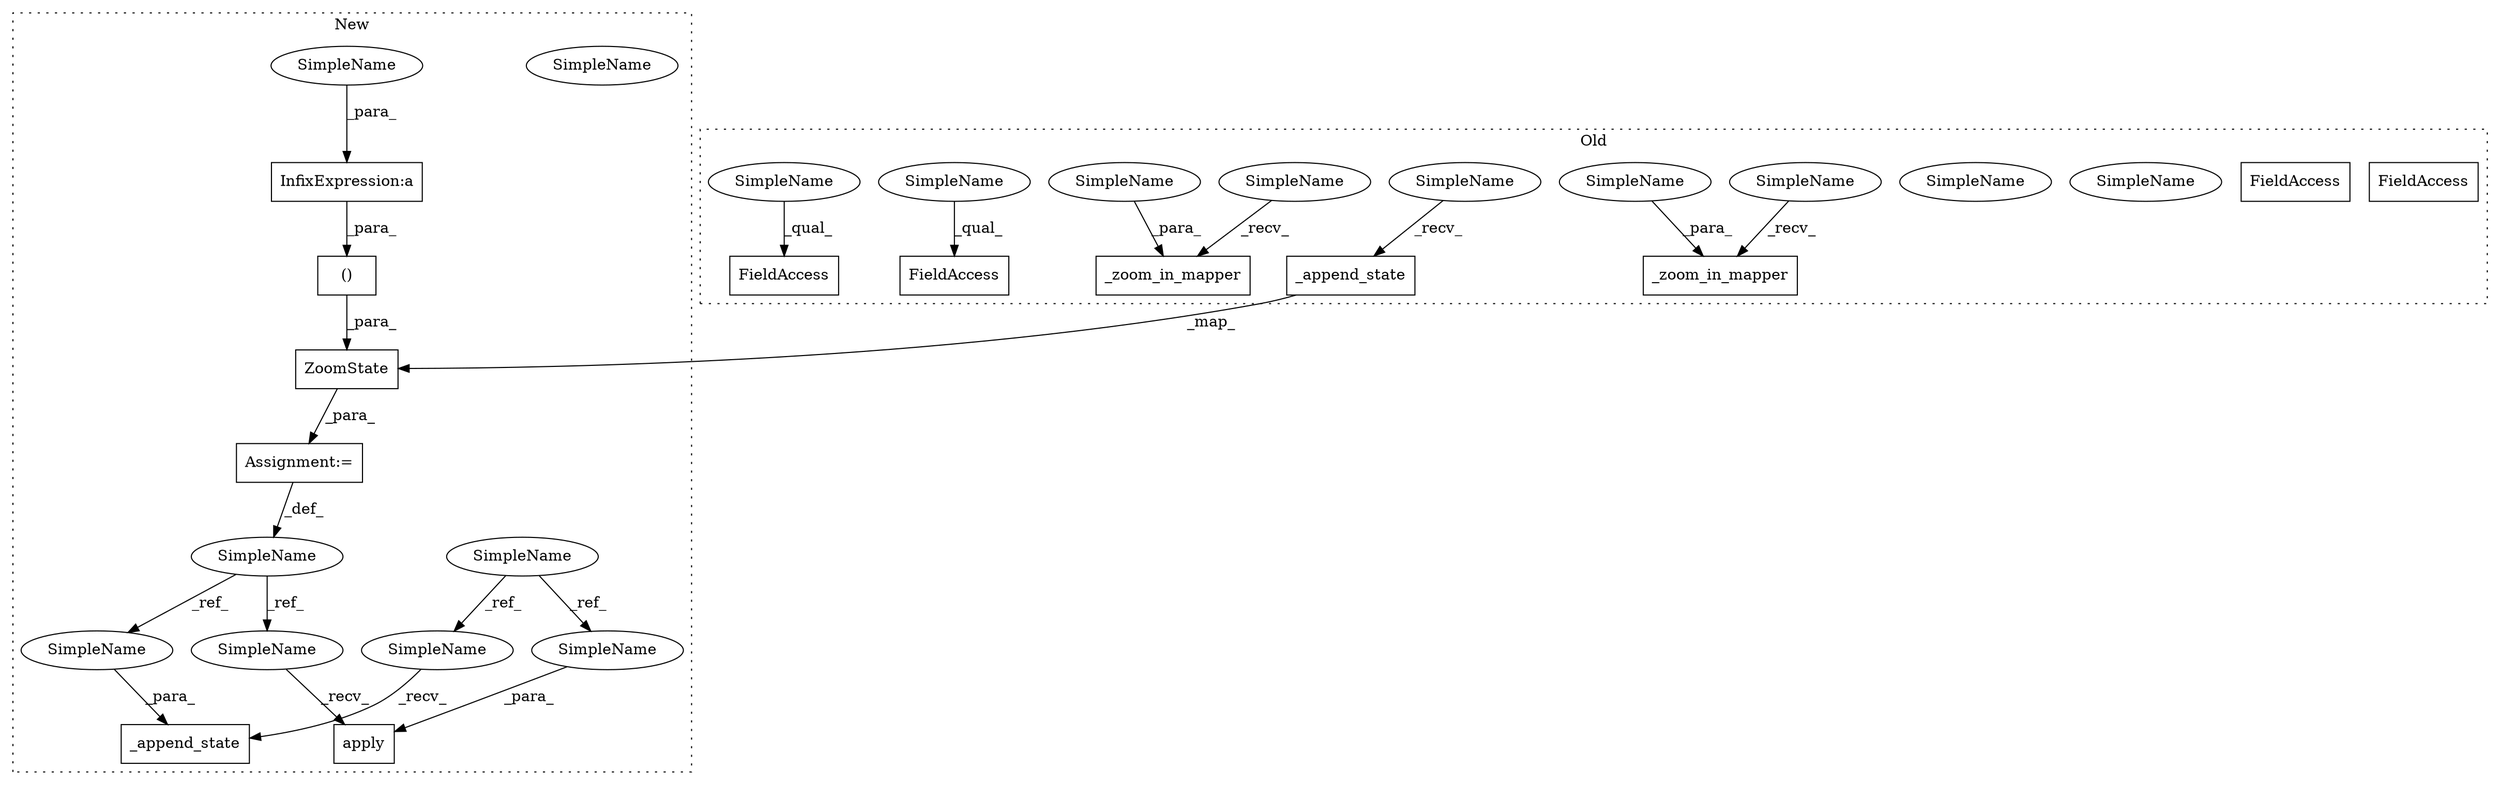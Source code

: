 digraph G {
subgraph cluster0 {
1 [label="_zoom_in_mapper" a="32" s="2554,2583" l="16,1" shape="box"];
7 [label="_append_state" a="32" s="2635,2703" l="19,2" shape="box"];
9 [label="_zoom_in_mapper" a="32" s="2421,2450" l="16,1" shape="box"];
11 [label="FieldAccess" a="22" s="2459" l="18" shape="box"];
12 [label="FieldAccess" a="22" s="2331" l="14" shape="box"];
13 [label="FieldAccess" a="22" s="2592" l="18" shape="box"];
14 [label="FieldAccess" a="22" s="2514" l="14" shape="box"];
16 [label="SimpleName" a="42" s="2577" l="6" shape="ellipse"];
17 [label="SimpleName" a="42" s="2444" l="6" shape="ellipse"];
18 [label="SimpleName" a="42" s="2577" l="6" shape="ellipse"];
19 [label="SimpleName" a="42" s="2444" l="6" shape="ellipse"];
26 [label="SimpleName" a="42" s="2630" l="4" shape="ellipse"];
27 [label="SimpleName" a="42" s="2549" l="4" shape="ellipse"];
28 [label="SimpleName" a="42" s="2416" l="4" shape="ellipse"];
29 [label="SimpleName" a="42" s="2514" l="4" shape="ellipse"];
30 [label="SimpleName" a="42" s="2331" l="4" shape="ellipse"];
label = "Old";
style="dotted";
}
subgraph cluster1 {
2 [label="()" a="106" s="3842" l="47" shape="box"];
3 [label="InfixExpression:a" a="27" s="3744" l="3" shape="box"];
4 [label="apply" a="32" s="3908,3918" l="6,1" shape="box"];
5 [label="SimpleName" a="42" s="3554" l="4" shape="ellipse"];
6 [label="_append_state" a="32" s="3930,3954" l="14,1" shape="box"];
8 [label="ZoomState" a="32" s="3771,3889" l="15,2" shape="box"];
10 [label="SimpleName" a="42" s="3760" l="10" shape="ellipse"];
15 [label="Assignment:=" a="7" s="3770" l="1" shape="box"];
20 [label="SimpleName" a="42" s="3747" l="6" shape="ellipse"];
21 [label="SimpleName" a="42" s="3944" l="10" shape="ellipse"];
22 [label="SimpleName" a="42" s="3897" l="10" shape="ellipse"];
23 [label="SimpleName" a="42" s="3914" l="4" shape="ellipse"];
24 [label="SimpleName" a="42" s="3925" l="4" shape="ellipse"];
25 [label="SimpleName" a="42" s="3747" l="6" shape="ellipse"];
label = "New";
style="dotted";
}
2 -> 8 [label="_para_"];
3 -> 2 [label="_para_"];
5 -> 24 [label="_ref_"];
5 -> 23 [label="_ref_"];
7 -> 8 [label="_map_"];
8 -> 15 [label="_para_"];
10 -> 21 [label="_ref_"];
10 -> 22 [label="_ref_"];
15 -> 10 [label="_def_"];
18 -> 1 [label="_para_"];
19 -> 9 [label="_para_"];
21 -> 6 [label="_para_"];
22 -> 4 [label="_recv_"];
23 -> 4 [label="_para_"];
24 -> 6 [label="_recv_"];
25 -> 3 [label="_para_"];
26 -> 7 [label="_recv_"];
27 -> 1 [label="_recv_"];
28 -> 9 [label="_recv_"];
29 -> 14 [label="_qual_"];
30 -> 12 [label="_qual_"];
}
